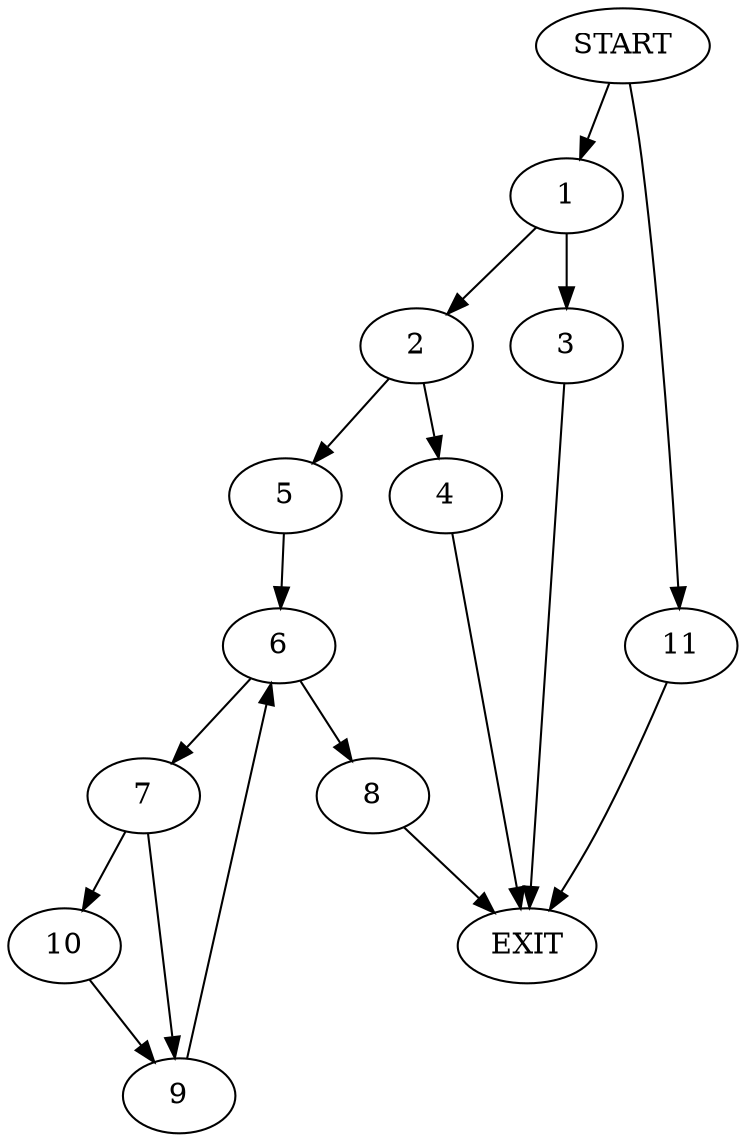 digraph {
0 [label="START"]
12 [label="EXIT"]
0 -> 1
1 -> 2
1 -> 3
3 -> 12
2 -> 4
2 -> 5
4 -> 12
5 -> 6
6 -> 7
6 -> 8
7 -> 9
7 -> 10
8 -> 12
9 -> 6
10 -> 9
0 -> 11
11 -> 12
}
